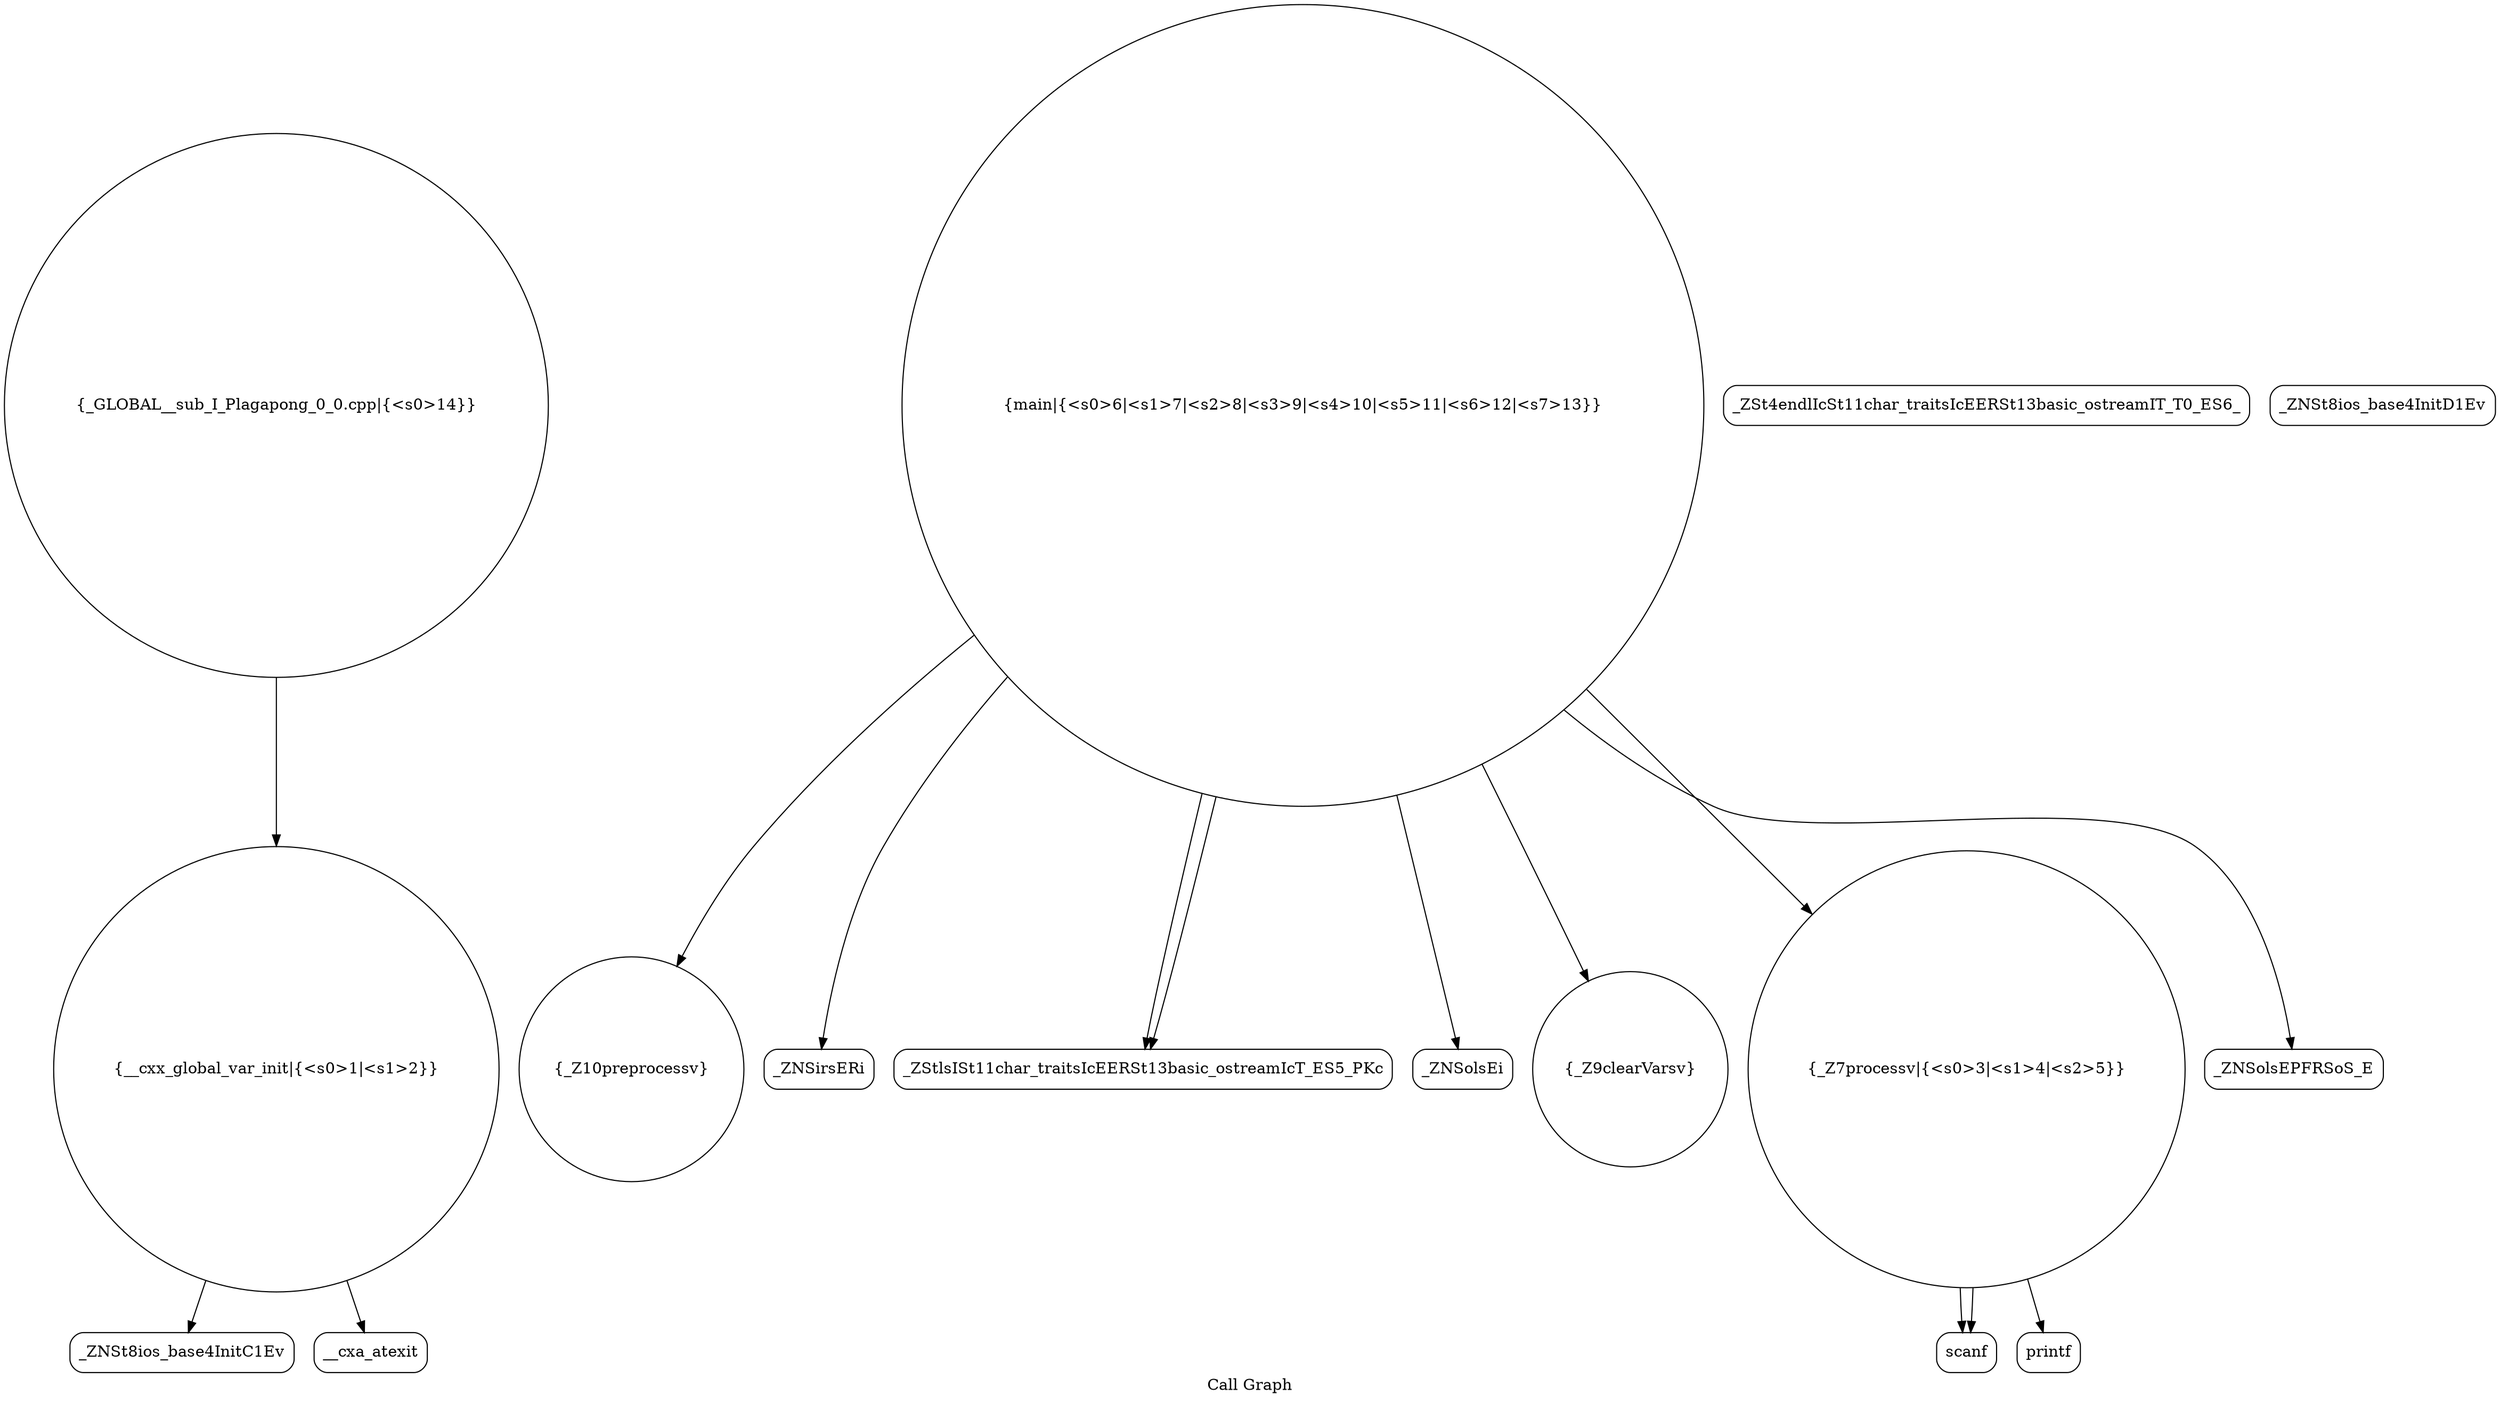 digraph "Call Graph" {
	label="Call Graph";

	Node0x56438e599350 [shape=record,shape=circle,label="{__cxx_global_var_init|{<s0>1|<s1>2}}"];
	Node0x56438e599350:s0 -> Node0x56438e5997e0[color=black];
	Node0x56438e599350:s1 -> Node0x56438e5998e0[color=black];
	Node0x56438e599ae0 [shape=record,shape=Mrecord,label="{scanf}"];
	Node0x56438e599e60 [shape=record,shape=Mrecord,label="{_ZSt4endlIcSt11char_traitsIcEERSt13basic_ostreamIT_T0_ES6_}"];
	Node0x56438e599860 [shape=record,shape=Mrecord,label="{_ZNSt8ios_base4InitD1Ev}"];
	Node0x56438e599be0 [shape=record,shape=circle,label="{main|{<s0>6|<s1>7|<s2>8|<s3>9|<s4>10|<s5>11|<s6>12|<s7>13}}"];
	Node0x56438e599be0:s0 -> Node0x56438e599960[color=black];
	Node0x56438e599be0:s1 -> Node0x56438e599c60[color=black];
	Node0x56438e599be0:s2 -> Node0x56438e599ce0[color=black];
	Node0x56438e599be0:s3 -> Node0x56438e599d60[color=black];
	Node0x56438e599be0:s4 -> Node0x56438e599ce0[color=black];
	Node0x56438e599be0:s5 -> Node0x56438e5999e0[color=black];
	Node0x56438e599be0:s6 -> Node0x56438e599a60[color=black];
	Node0x56438e599be0:s7 -> Node0x56438e599de0[color=black];
	Node0x56438e599960 [shape=record,shape=circle,label="{_Z10preprocessv}"];
	Node0x56438e599ce0 [shape=record,shape=Mrecord,label="{_ZStlsISt11char_traitsIcEERSt13basic_ostreamIcT_ES5_PKc}"];
	Node0x56438e599a60 [shape=record,shape=circle,label="{_Z7processv|{<s0>3|<s1>4|<s2>5}}"];
	Node0x56438e599a60:s0 -> Node0x56438e599ae0[color=black];
	Node0x56438e599a60:s1 -> Node0x56438e599ae0[color=black];
	Node0x56438e599a60:s2 -> Node0x56438e599b60[color=black];
	Node0x56438e599de0 [shape=record,shape=Mrecord,label="{_ZNSolsEPFRSoS_E}"];
	Node0x56438e5997e0 [shape=record,shape=Mrecord,label="{_ZNSt8ios_base4InitC1Ev}"];
	Node0x56438e599b60 [shape=record,shape=Mrecord,label="{printf}"];
	Node0x56438e599ee0 [shape=record,shape=circle,label="{_GLOBAL__sub_I_Plagapong_0_0.cpp|{<s0>14}}"];
	Node0x56438e599ee0:s0 -> Node0x56438e599350[color=black];
	Node0x56438e5998e0 [shape=record,shape=Mrecord,label="{__cxa_atexit}"];
	Node0x56438e599c60 [shape=record,shape=Mrecord,label="{_ZNSirsERi}"];
	Node0x56438e5999e0 [shape=record,shape=circle,label="{_Z9clearVarsv}"];
	Node0x56438e599d60 [shape=record,shape=Mrecord,label="{_ZNSolsEi}"];
}

